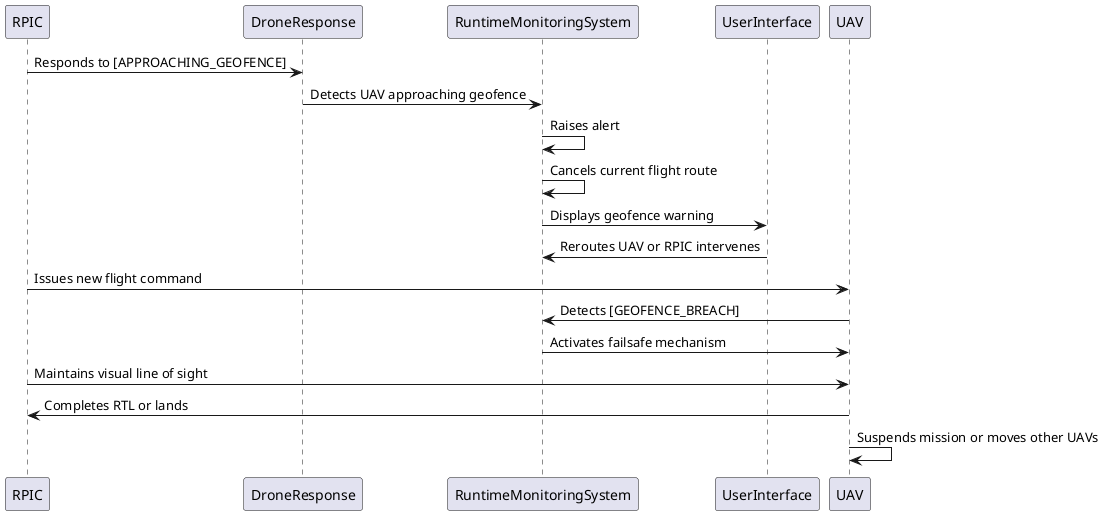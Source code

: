 @startuml GeofenceIncursion

RPIC -> DroneResponse: Responds to [APPROACHING_GEOFENCE]
DroneResponse -> RuntimeMonitoringSystem: Detects UAV approaching geofence
RuntimeMonitoringSystem -> RuntimeMonitoringSystem: Raises alert
RuntimeMonitoringSystem -> RuntimeMonitoringSystem: Cancels current flight route
RuntimeMonitoringSystem -> UserInterface: Displays geofence warning
UserInterface -> RuntimeMonitoringSystem: Reroutes UAV or RPIC intervenes
RPIC -> UAV: Issues new flight command

UAV -> RuntimeMonitoringSystem: Detects [GEOFENCE_BREACH]
RuntimeMonitoringSystem -> UAV: Activates failsafe mechanism

RPIC -> UAV: Maintains visual line of sight
UAV -> RPIC: Completes RTL or lands
UAV -> UAV: Suspends mission or moves other UAVs

@enduml
